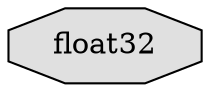 digraph graphname{rankdir=TB;2169320111184 [fillcolor="#E0E0E0",label="float32",style="filled",shape="octagon"];}
